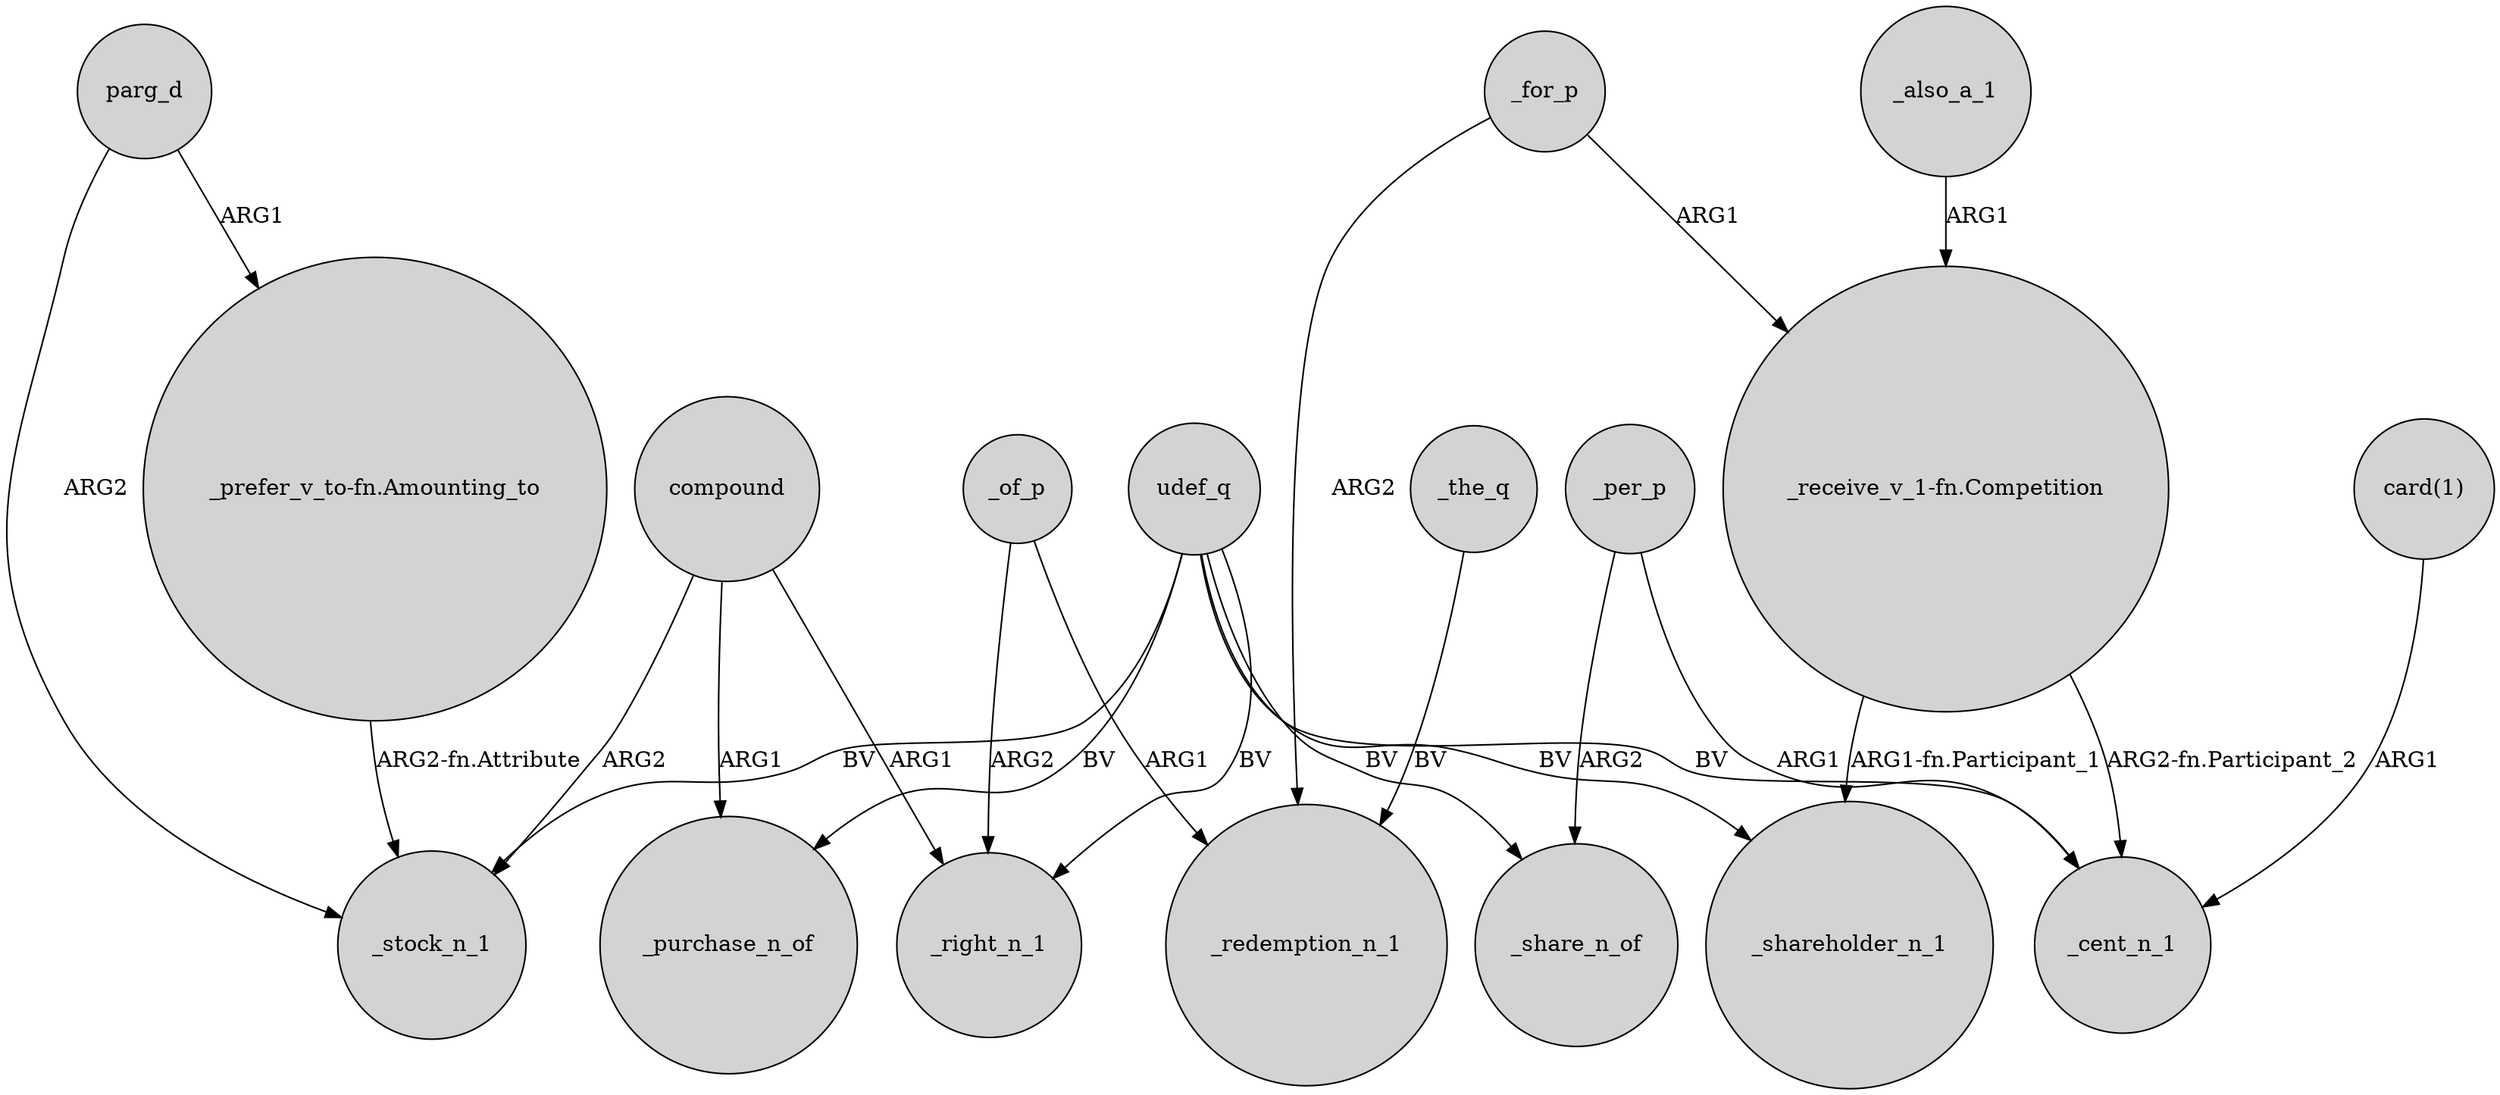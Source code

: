 digraph {
	node [shape=circle style=filled]
	_for_p -> "_receive_v_1-fn.Competition" [label=ARG1]
	_of_p -> _redemption_n_1 [label=ARG1]
	compound -> _purchase_n_of [label=ARG1]
	_for_p -> _redemption_n_1 [label=ARG2]
	udef_q -> _shareholder_n_1 [label=BV]
	_the_q -> _redemption_n_1 [label=BV]
	_per_p -> _cent_n_1 [label=ARG1]
	compound -> _right_n_1 [label=ARG1]
	"card(1)" -> _cent_n_1 [label=ARG1]
	"_receive_v_1-fn.Competition" -> _cent_n_1 [label="ARG2-fn.Participant_2"]
	udef_q -> _right_n_1 [label=BV]
	"_receive_v_1-fn.Competition" -> _shareholder_n_1 [label="ARG1-fn.Participant_1"]
	udef_q -> _cent_n_1 [label=BV]
	parg_d -> "_prefer_v_to-fn.Amounting_to" [label=ARG1]
	udef_q -> _stock_n_1 [label=BV]
	udef_q -> _purchase_n_of [label=BV]
	"_prefer_v_to-fn.Amounting_to" -> _stock_n_1 [label="ARG2-fn.Attribute"]
	udef_q -> _share_n_of [label=BV]
	compound -> _stock_n_1 [label=ARG2]
	_per_p -> _share_n_of [label=ARG2]
	_of_p -> _right_n_1 [label=ARG2]
	_also_a_1 -> "_receive_v_1-fn.Competition" [label=ARG1]
	parg_d -> _stock_n_1 [label=ARG2]
}
